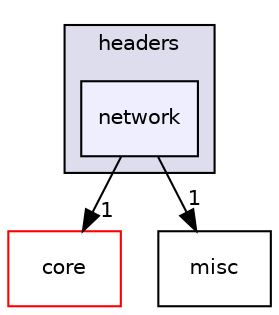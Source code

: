 digraph "/home/runner/work/PEPITAS-Cryptocurrency/PEPITAS-Cryptocurrency/headers/network" {
  compound=true
  node [ fontsize="10", fontname="Helvetica"];
  edge [ labelfontsize="10", labelfontname="Helvetica"];
  subgraph clusterdir_7f57b1e41c5acd0e859ae5f3a2b075a9 {
    graph [ bgcolor="#ddddee", pencolor="black", label="headers" fontname="Helvetica", fontsize="10", URL="dir_7f57b1e41c5acd0e859ae5f3a2b075a9.html"]
  dir_83fbd955906e9032510966d415c56495 [shape=box, label="network", style="filled", fillcolor="#eeeeff", pencolor="black", URL="dir_83fbd955906e9032510966d415c56495.html"];
  }
  dir_c55509eeb63bcbc47aa921b127ea82fb [shape=box label="core" fillcolor="white" style="filled" color="red" URL="dir_c55509eeb63bcbc47aa921b127ea82fb.html"];
  dir_cd2dfb8956d87c3e23bff5bc3c96e5c3 [shape=box label="misc" URL="dir_cd2dfb8956d87c3e23bff5bc3c96e5c3.html"];
  dir_83fbd955906e9032510966d415c56495->dir_c55509eeb63bcbc47aa921b127ea82fb [headlabel="1", labeldistance=1.5 headhref="dir_000006_000001.html"];
  dir_83fbd955906e9032510966d415c56495->dir_cd2dfb8956d87c3e23bff5bc3c96e5c3 [headlabel="1", labeldistance=1.5 headhref="dir_000006_000005.html"];
}
